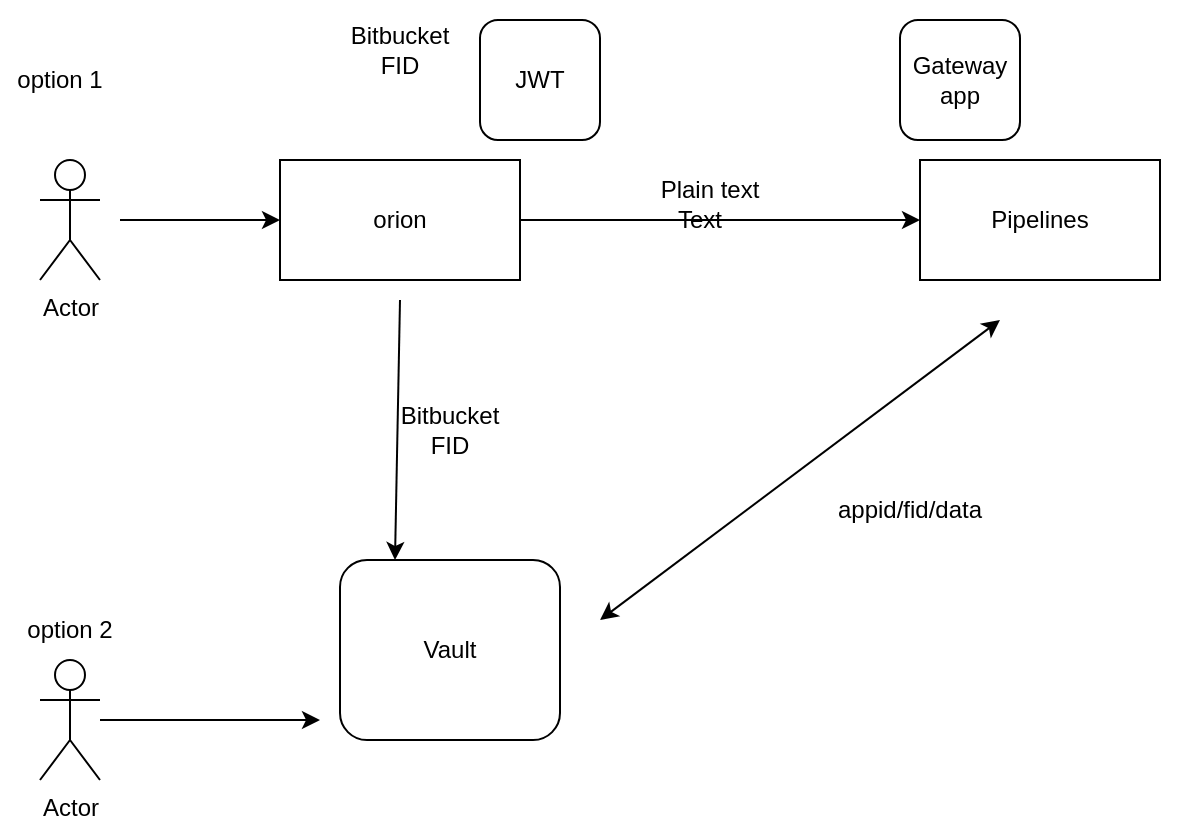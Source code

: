 <mxfile version="24.7.16">
  <diagram name="Page-1" id="4q5dj2bi_76Sz7KywNiK">
    <mxGraphModel dx="951" dy="460" grid="1" gridSize="10" guides="1" tooltips="1" connect="1" arrows="1" fold="1" page="1" pageScale="1" pageWidth="850" pageHeight="1100" math="0" shadow="0">
      <root>
        <mxCell id="0" />
        <mxCell id="1" parent="0" />
        <mxCell id="_Z-zQAPgBLMzxChNldnM-1" value="orion" style="rounded=0;whiteSpace=wrap;html=1;" parent="1" vertex="1">
          <mxGeometry x="180" y="110" width="120" height="60" as="geometry" />
        </mxCell>
        <mxCell id="_Z-zQAPgBLMzxChNldnM-2" value="Pipelines" style="rounded=0;whiteSpace=wrap;html=1;" parent="1" vertex="1">
          <mxGeometry x="500" y="110" width="120" height="60" as="geometry" />
        </mxCell>
        <mxCell id="_Z-zQAPgBLMzxChNldnM-3" value="" style="endArrow=classic;html=1;rounded=0;exitX=1;exitY=0.5;exitDx=0;exitDy=0;entryX=0;entryY=0.5;entryDx=0;entryDy=0;" parent="1" source="_Z-zQAPgBLMzxChNldnM-1" target="_Z-zQAPgBLMzxChNldnM-2" edge="1">
          <mxGeometry width="50" height="50" relative="1" as="geometry">
            <mxPoint x="400" y="320" as="sourcePoint" />
            <mxPoint x="450" y="270" as="targetPoint" />
          </mxGeometry>
        </mxCell>
        <mxCell id="_Z-zQAPgBLMzxChNldnM-4" value="Plain text" style="text;html=1;align=center;verticalAlign=middle;whiteSpace=wrap;rounded=0;" parent="1" vertex="1">
          <mxGeometry x="365" y="110" width="60" height="30" as="geometry" />
        </mxCell>
        <mxCell id="_Z-zQAPgBLMzxChNldnM-5" value="Gateway app" style="rounded=1;whiteSpace=wrap;html=1;" parent="1" vertex="1">
          <mxGeometry x="490" y="40" width="60" height="60" as="geometry" />
        </mxCell>
        <mxCell id="_Z-zQAPgBLMzxChNldnM-6" value="JWT" style="rounded=1;whiteSpace=wrap;html=1;" parent="1" vertex="1">
          <mxGeometry x="280" y="40" width="60" height="60" as="geometry" />
        </mxCell>
        <mxCell id="_Z-zQAPgBLMzxChNldnM-7" value="Vault" style="rounded=1;whiteSpace=wrap;html=1;" parent="1" vertex="1">
          <mxGeometry x="210" y="310" width="110" height="90" as="geometry" />
        </mxCell>
        <mxCell id="_Z-zQAPgBLMzxChNldnM-8" value="" style="endArrow=classic;html=1;rounded=0;entryX=0.25;entryY=0;entryDx=0;entryDy=0;" parent="1" target="_Z-zQAPgBLMzxChNldnM-7" edge="1">
          <mxGeometry width="50" height="50" relative="1" as="geometry">
            <mxPoint x="240" y="180" as="sourcePoint" />
            <mxPoint x="450" y="270" as="targetPoint" />
          </mxGeometry>
        </mxCell>
        <mxCell id="_Z-zQAPgBLMzxChNldnM-9" value="Bitbucket FID" style="text;html=1;align=center;verticalAlign=middle;whiteSpace=wrap;rounded=0;" parent="1" vertex="1">
          <mxGeometry x="210" y="40" width="60" height="30" as="geometry" />
        </mxCell>
        <mxCell id="_Z-zQAPgBLMzxChNldnM-10" value="Actor" style="shape=umlActor;verticalLabelPosition=bottom;verticalAlign=top;html=1;outlineConnect=0;" parent="1" vertex="1">
          <mxGeometry x="60" y="110" width="30" height="60" as="geometry" />
        </mxCell>
        <mxCell id="_Z-zQAPgBLMzxChNldnM-11" value="Bitbucket FID" style="text;html=1;align=center;verticalAlign=middle;whiteSpace=wrap;rounded=0;" parent="1" vertex="1">
          <mxGeometry x="235" y="230" width="60" height="30" as="geometry" />
        </mxCell>
        <mxCell id="_Z-zQAPgBLMzxChNldnM-12" value="appid/fid/data" style="text;html=1;align=center;verticalAlign=middle;whiteSpace=wrap;rounded=0;" parent="1" vertex="1">
          <mxGeometry x="430" y="270" width="130" height="30" as="geometry" />
        </mxCell>
        <mxCell id="_Z-zQAPgBLMzxChNldnM-13" value="" style="endArrow=classic;startArrow=classic;html=1;rounded=0;" parent="1" edge="1">
          <mxGeometry width="50" height="50" relative="1" as="geometry">
            <mxPoint x="340" y="340" as="sourcePoint" />
            <mxPoint x="540" y="190" as="targetPoint" />
          </mxGeometry>
        </mxCell>
        <mxCell id="_Z-zQAPgBLMzxChNldnM-16" value="" style="endArrow=classic;html=1;rounded=0;entryX=0;entryY=0.5;entryDx=0;entryDy=0;" parent="1" target="_Z-zQAPgBLMzxChNldnM-1" edge="1">
          <mxGeometry width="50" height="50" relative="1" as="geometry">
            <mxPoint x="100" y="140" as="sourcePoint" />
            <mxPoint x="450" y="270" as="targetPoint" />
          </mxGeometry>
        </mxCell>
        <mxCell id="tMHWJFGW0VtdUGHLPiZX-2" value="option 1" style="text;html=1;align=center;verticalAlign=middle;whiteSpace=wrap;rounded=0;" parent="1" vertex="1">
          <mxGeometry x="40" y="55" width="60" height="30" as="geometry" />
        </mxCell>
        <mxCell id="tMHWJFGW0VtdUGHLPiZX-3" value="option 2" style="text;html=1;align=center;verticalAlign=middle;whiteSpace=wrap;rounded=0;" parent="1" vertex="1">
          <mxGeometry x="45" y="330" width="60" height="30" as="geometry" />
        </mxCell>
        <mxCell id="tMHWJFGW0VtdUGHLPiZX-5" value="Actor" style="shape=umlActor;verticalLabelPosition=bottom;verticalAlign=top;html=1;outlineConnect=0;" parent="1" vertex="1">
          <mxGeometry x="60" y="360" width="30" height="60" as="geometry" />
        </mxCell>
        <mxCell id="tMHWJFGW0VtdUGHLPiZX-6" value="" style="endArrow=classic;html=1;rounded=0;" parent="1" source="tMHWJFGW0VtdUGHLPiZX-5" edge="1">
          <mxGeometry width="50" height="50" relative="1" as="geometry">
            <mxPoint x="490" y="260" as="sourcePoint" />
            <mxPoint x="200" y="390" as="targetPoint" />
          </mxGeometry>
        </mxCell>
        <mxCell id="2-r90h_l1A612E8GyznT-1" value="Text" style="text;html=1;align=center;verticalAlign=middle;whiteSpace=wrap;rounded=0;" vertex="1" parent="1">
          <mxGeometry x="140" y="30" width="500" height="220" as="geometry" />
        </mxCell>
      </root>
    </mxGraphModel>
  </diagram>
</mxfile>
